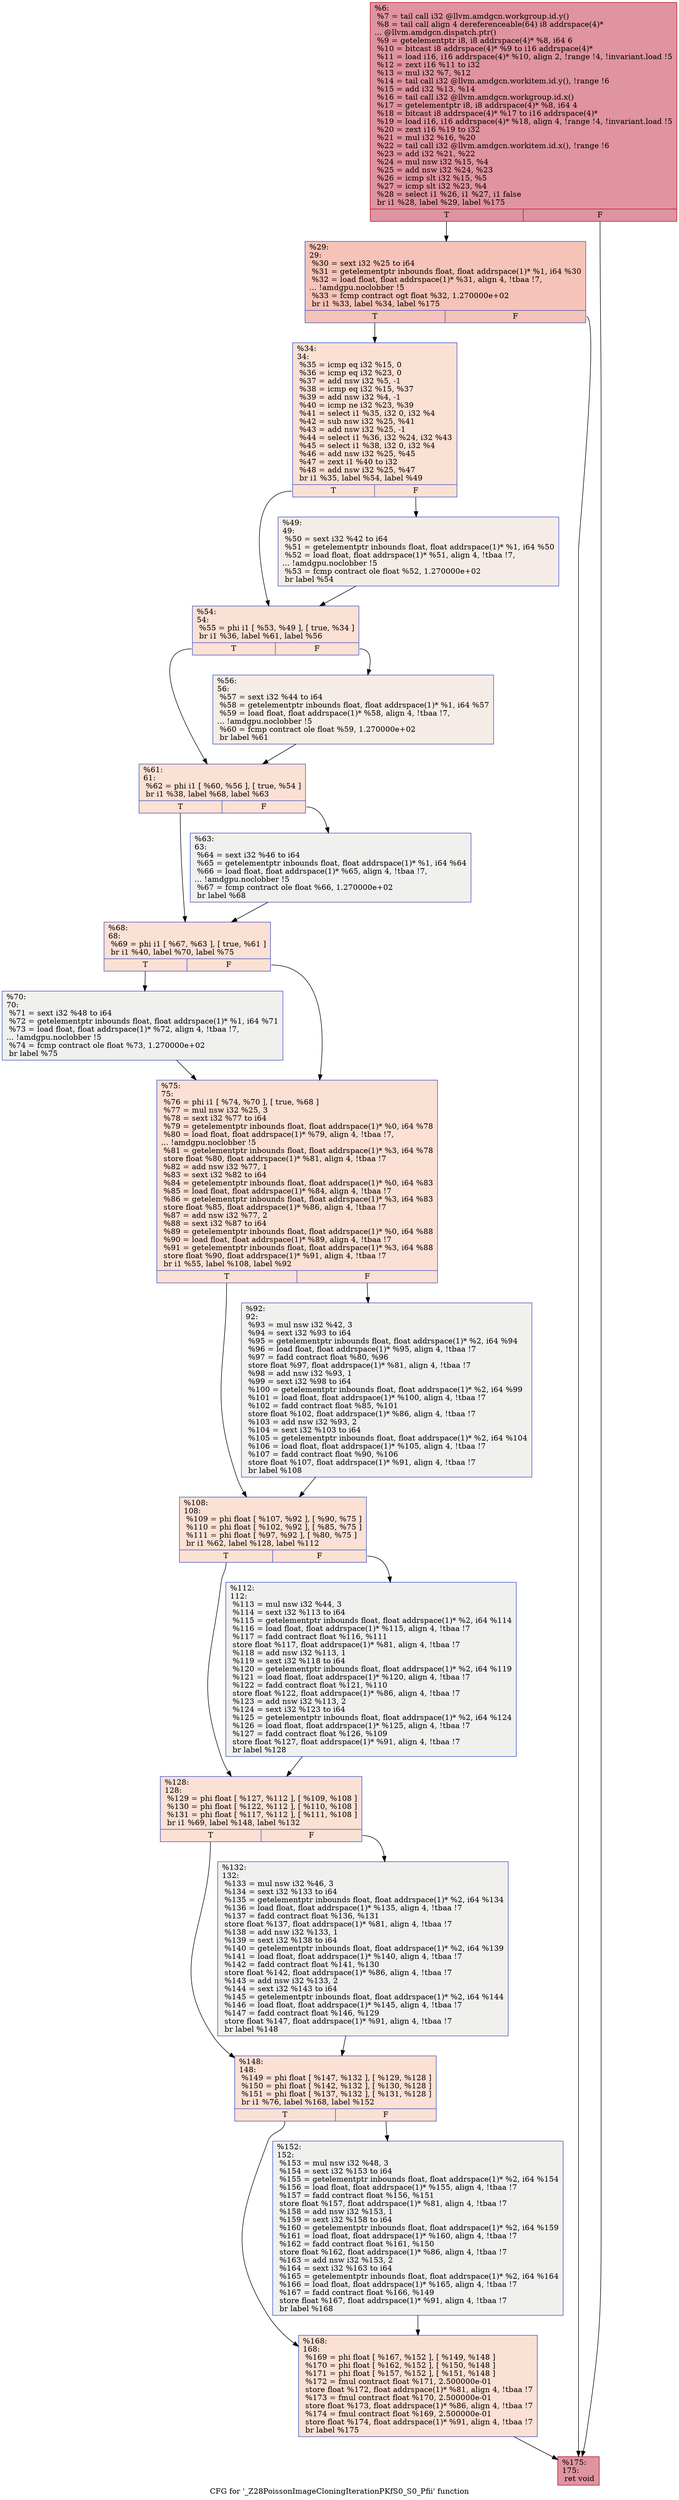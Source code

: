 digraph "CFG for '_Z28PoissonImageCloningIterationPKfS0_S0_Pfii' function" {
	label="CFG for '_Z28PoissonImageCloningIterationPKfS0_S0_Pfii' function";

	Node0x6142560 [shape=record,color="#b70d28ff", style=filled, fillcolor="#b70d2870",label="{%6:\l  %7 = tail call i32 @llvm.amdgcn.workgroup.id.y()\l  %8 = tail call align 4 dereferenceable(64) i8 addrspace(4)*\l... @llvm.amdgcn.dispatch.ptr()\l  %9 = getelementptr i8, i8 addrspace(4)* %8, i64 6\l  %10 = bitcast i8 addrspace(4)* %9 to i16 addrspace(4)*\l  %11 = load i16, i16 addrspace(4)* %10, align 2, !range !4, !invariant.load !5\l  %12 = zext i16 %11 to i32\l  %13 = mul i32 %7, %12\l  %14 = tail call i32 @llvm.amdgcn.workitem.id.y(), !range !6\l  %15 = add i32 %13, %14\l  %16 = tail call i32 @llvm.amdgcn.workgroup.id.x()\l  %17 = getelementptr i8, i8 addrspace(4)* %8, i64 4\l  %18 = bitcast i8 addrspace(4)* %17 to i16 addrspace(4)*\l  %19 = load i16, i16 addrspace(4)* %18, align 4, !range !4, !invariant.load !5\l  %20 = zext i16 %19 to i32\l  %21 = mul i32 %16, %20\l  %22 = tail call i32 @llvm.amdgcn.workitem.id.x(), !range !6\l  %23 = add i32 %21, %22\l  %24 = mul nsw i32 %15, %4\l  %25 = add nsw i32 %24, %23\l  %26 = icmp slt i32 %15, %5\l  %27 = icmp slt i32 %23, %4\l  %28 = select i1 %26, i1 %27, i1 false\l  br i1 %28, label %29, label %175\l|{<s0>T|<s1>F}}"];
	Node0x6142560:s0 -> Node0x6146140;
	Node0x6142560:s1 -> Node0x61461d0;
	Node0x6146140 [shape=record,color="#3d50c3ff", style=filled, fillcolor="#e8765c70",label="{%29:\l29:                                               \l  %30 = sext i32 %25 to i64\l  %31 = getelementptr inbounds float, float addrspace(1)* %1, i64 %30\l  %32 = load float, float addrspace(1)* %31, align 4, !tbaa !7,\l... !amdgpu.noclobber !5\l  %33 = fcmp contract ogt float %32, 1.270000e+02\l  br i1 %33, label %34, label %175\l|{<s0>T|<s1>F}}"];
	Node0x6146140:s0 -> Node0x6147260;
	Node0x6146140:s1 -> Node0x61461d0;
	Node0x6147260 [shape=record,color="#3d50c3ff", style=filled, fillcolor="#f7b99e70",label="{%34:\l34:                                               \l  %35 = icmp eq i32 %15, 0\l  %36 = icmp eq i32 %23, 0\l  %37 = add nsw i32 %5, -1\l  %38 = icmp eq i32 %15, %37\l  %39 = add nsw i32 %4, -1\l  %40 = icmp ne i32 %23, %39\l  %41 = select i1 %35, i32 0, i32 %4\l  %42 = sub nsw i32 %25, %41\l  %43 = add nsw i32 %25, -1\l  %44 = select i1 %36, i32 %24, i32 %43\l  %45 = select i1 %38, i32 0, i32 %4\l  %46 = add nsw i32 %25, %45\l  %47 = zext i1 %40 to i32\l  %48 = add nsw i32 %25, %47\l  br i1 %35, label %54, label %49\l|{<s0>T|<s1>F}}"];
	Node0x6147260:s0 -> Node0x6147bb0;
	Node0x6147260:s1 -> Node0x6147c00;
	Node0x6147c00 [shape=record,color="#3d50c3ff", style=filled, fillcolor="#ead5c970",label="{%49:\l49:                                               \l  %50 = sext i32 %42 to i64\l  %51 = getelementptr inbounds float, float addrspace(1)* %1, i64 %50\l  %52 = load float, float addrspace(1)* %51, align 4, !tbaa !7,\l... !amdgpu.noclobber !5\l  %53 = fcmp contract ole float %52, 1.270000e+02\l  br label %54\l}"];
	Node0x6147c00 -> Node0x6147bb0;
	Node0x6147bb0 [shape=record,color="#3d50c3ff", style=filled, fillcolor="#f7b99e70",label="{%54:\l54:                                               \l  %55 = phi i1 [ %53, %49 ], [ true, %34 ]\l  br i1 %36, label %61, label %56\l|{<s0>T|<s1>F}}"];
	Node0x6147bb0:s0 -> Node0x61486b0;
	Node0x6147bb0:s1 -> Node0x6148700;
	Node0x6148700 [shape=record,color="#3d50c3ff", style=filled, fillcolor="#ead5c970",label="{%56:\l56:                                               \l  %57 = sext i32 %44 to i64\l  %58 = getelementptr inbounds float, float addrspace(1)* %1, i64 %57\l  %59 = load float, float addrspace(1)* %58, align 4, !tbaa !7,\l... !amdgpu.noclobber !5\l  %60 = fcmp contract ole float %59, 1.270000e+02\l  br label %61\l}"];
	Node0x6148700 -> Node0x61486b0;
	Node0x61486b0 [shape=record,color="#3d50c3ff", style=filled, fillcolor="#f7b99e70",label="{%61:\l61:                                               \l  %62 = phi i1 [ %60, %56 ], [ true, %54 ]\l  br i1 %38, label %68, label %63\l|{<s0>T|<s1>F}}"];
	Node0x61486b0:s0 -> Node0x6148ba0;
	Node0x61486b0:s1 -> Node0x6148bf0;
	Node0x6148bf0 [shape=record,color="#3d50c3ff", style=filled, fillcolor="#dedcdb70",label="{%63:\l63:                                               \l  %64 = sext i32 %46 to i64\l  %65 = getelementptr inbounds float, float addrspace(1)* %1, i64 %64\l  %66 = load float, float addrspace(1)* %65, align 4, !tbaa !7,\l... !amdgpu.noclobber !5\l  %67 = fcmp contract ole float %66, 1.270000e+02\l  br label %68\l}"];
	Node0x6148bf0 -> Node0x6148ba0;
	Node0x6148ba0 [shape=record,color="#3d50c3ff", style=filled, fillcolor="#f7b99e70",label="{%68:\l68:                                               \l  %69 = phi i1 [ %67, %63 ], [ true, %61 ]\l  br i1 %40, label %70, label %75\l|{<s0>T|<s1>F}}"];
	Node0x6148ba0:s0 -> Node0x6149260;
	Node0x6148ba0:s1 -> Node0x61492b0;
	Node0x6149260 [shape=record,color="#3d50c3ff", style=filled, fillcolor="#dedcdb70",label="{%70:\l70:                                               \l  %71 = sext i32 %48 to i64\l  %72 = getelementptr inbounds float, float addrspace(1)* %1, i64 %71\l  %73 = load float, float addrspace(1)* %72, align 4, !tbaa !7,\l... !amdgpu.noclobber !5\l  %74 = fcmp contract ole float %73, 1.270000e+02\l  br label %75\l}"];
	Node0x6149260 -> Node0x61492b0;
	Node0x61492b0 [shape=record,color="#3d50c3ff", style=filled, fillcolor="#f7b99e70",label="{%75:\l75:                                               \l  %76 = phi i1 [ %74, %70 ], [ true, %68 ]\l  %77 = mul nsw i32 %25, 3\l  %78 = sext i32 %77 to i64\l  %79 = getelementptr inbounds float, float addrspace(1)* %0, i64 %78\l  %80 = load float, float addrspace(1)* %79, align 4, !tbaa !7,\l... !amdgpu.noclobber !5\l  %81 = getelementptr inbounds float, float addrspace(1)* %3, i64 %78\l  store float %80, float addrspace(1)* %81, align 4, !tbaa !7\l  %82 = add nsw i32 %77, 1\l  %83 = sext i32 %82 to i64\l  %84 = getelementptr inbounds float, float addrspace(1)* %0, i64 %83\l  %85 = load float, float addrspace(1)* %84, align 4, !tbaa !7\l  %86 = getelementptr inbounds float, float addrspace(1)* %3, i64 %83\l  store float %85, float addrspace(1)* %86, align 4, !tbaa !7\l  %87 = add nsw i32 %77, 2\l  %88 = sext i32 %87 to i64\l  %89 = getelementptr inbounds float, float addrspace(1)* %0, i64 %88\l  %90 = load float, float addrspace(1)* %89, align 4, !tbaa !7\l  %91 = getelementptr inbounds float, float addrspace(1)* %3, i64 %88\l  store float %90, float addrspace(1)* %91, align 4, !tbaa !7\l  br i1 %55, label %108, label %92\l|{<s0>T|<s1>F}}"];
	Node0x61492b0:s0 -> Node0x614a170;
	Node0x61492b0:s1 -> Node0x614a200;
	Node0x614a200 [shape=record,color="#3d50c3ff", style=filled, fillcolor="#dedcdb70",label="{%92:\l92:                                               \l  %93 = mul nsw i32 %42, 3\l  %94 = sext i32 %93 to i64\l  %95 = getelementptr inbounds float, float addrspace(1)* %2, i64 %94\l  %96 = load float, float addrspace(1)* %95, align 4, !tbaa !7\l  %97 = fadd contract float %80, %96\l  store float %97, float addrspace(1)* %81, align 4, !tbaa !7\l  %98 = add nsw i32 %93, 1\l  %99 = sext i32 %98 to i64\l  %100 = getelementptr inbounds float, float addrspace(1)* %2, i64 %99\l  %101 = load float, float addrspace(1)* %100, align 4, !tbaa !7\l  %102 = fadd contract float %85, %101\l  store float %102, float addrspace(1)* %86, align 4, !tbaa !7\l  %103 = add nsw i32 %93, 2\l  %104 = sext i32 %103 to i64\l  %105 = getelementptr inbounds float, float addrspace(1)* %2, i64 %104\l  %106 = load float, float addrspace(1)* %105, align 4, !tbaa !7\l  %107 = fadd contract float %90, %106\l  store float %107, float addrspace(1)* %91, align 4, !tbaa !7\l  br label %108\l}"];
	Node0x614a200 -> Node0x614a170;
	Node0x614a170 [shape=record,color="#3d50c3ff", style=filled, fillcolor="#f7b99e70",label="{%108:\l108:                                              \l  %109 = phi float [ %107, %92 ], [ %90, %75 ]\l  %110 = phi float [ %102, %92 ], [ %85, %75 ]\l  %111 = phi float [ %97, %92 ], [ %80, %75 ]\l  br i1 %62, label %128, label %112\l|{<s0>T|<s1>F}}"];
	Node0x614a170:s0 -> Node0x614af50;
	Node0x614a170:s1 -> Node0x614afa0;
	Node0x614afa0 [shape=record,color="#3d50c3ff", style=filled, fillcolor="#dedcdb70",label="{%112:\l112:                                              \l  %113 = mul nsw i32 %44, 3\l  %114 = sext i32 %113 to i64\l  %115 = getelementptr inbounds float, float addrspace(1)* %2, i64 %114\l  %116 = load float, float addrspace(1)* %115, align 4, !tbaa !7\l  %117 = fadd contract float %116, %111\l  store float %117, float addrspace(1)* %81, align 4, !tbaa !7\l  %118 = add nsw i32 %113, 1\l  %119 = sext i32 %118 to i64\l  %120 = getelementptr inbounds float, float addrspace(1)* %2, i64 %119\l  %121 = load float, float addrspace(1)* %120, align 4, !tbaa !7\l  %122 = fadd contract float %121, %110\l  store float %122, float addrspace(1)* %86, align 4, !tbaa !7\l  %123 = add nsw i32 %113, 2\l  %124 = sext i32 %123 to i64\l  %125 = getelementptr inbounds float, float addrspace(1)* %2, i64 %124\l  %126 = load float, float addrspace(1)* %125, align 4, !tbaa !7\l  %127 = fadd contract float %126, %109\l  store float %127, float addrspace(1)* %91, align 4, !tbaa !7\l  br label %128\l}"];
	Node0x614afa0 -> Node0x614af50;
	Node0x614af50 [shape=record,color="#3d50c3ff", style=filled, fillcolor="#f7b99e70",label="{%128:\l128:                                              \l  %129 = phi float [ %127, %112 ], [ %109, %108 ]\l  %130 = phi float [ %122, %112 ], [ %110, %108 ]\l  %131 = phi float [ %117, %112 ], [ %111, %108 ]\l  br i1 %69, label %148, label %132\l|{<s0>T|<s1>F}}"];
	Node0x614af50:s0 -> Node0x6148fb0;
	Node0x614af50:s1 -> Node0x6149000;
	Node0x6149000 [shape=record,color="#3d50c3ff", style=filled, fillcolor="#dedcdb70",label="{%132:\l132:                                              \l  %133 = mul nsw i32 %46, 3\l  %134 = sext i32 %133 to i64\l  %135 = getelementptr inbounds float, float addrspace(1)* %2, i64 %134\l  %136 = load float, float addrspace(1)* %135, align 4, !tbaa !7\l  %137 = fadd contract float %136, %131\l  store float %137, float addrspace(1)* %81, align 4, !tbaa !7\l  %138 = add nsw i32 %133, 1\l  %139 = sext i32 %138 to i64\l  %140 = getelementptr inbounds float, float addrspace(1)* %2, i64 %139\l  %141 = load float, float addrspace(1)* %140, align 4, !tbaa !7\l  %142 = fadd contract float %141, %130\l  store float %142, float addrspace(1)* %86, align 4, !tbaa !7\l  %143 = add nsw i32 %133, 2\l  %144 = sext i32 %143 to i64\l  %145 = getelementptr inbounds float, float addrspace(1)* %2, i64 %144\l  %146 = load float, float addrspace(1)* %145, align 4, !tbaa !7\l  %147 = fadd contract float %146, %129\l  store float %147, float addrspace(1)* %91, align 4, !tbaa !7\l  br label %148\l}"];
	Node0x6149000 -> Node0x6148fb0;
	Node0x6148fb0 [shape=record,color="#3d50c3ff", style=filled, fillcolor="#f7b99e70",label="{%148:\l148:                                              \l  %149 = phi float [ %147, %132 ], [ %129, %128 ]\l  %150 = phi float [ %142, %132 ], [ %130, %128 ]\l  %151 = phi float [ %137, %132 ], [ %131, %128 ]\l  br i1 %76, label %168, label %152\l|{<s0>T|<s1>F}}"];
	Node0x6148fb0:s0 -> Node0x614ce30;
	Node0x6148fb0:s1 -> Node0x614ce80;
	Node0x614ce80 [shape=record,color="#3d50c3ff", style=filled, fillcolor="#dedcdb70",label="{%152:\l152:                                              \l  %153 = mul nsw i32 %48, 3\l  %154 = sext i32 %153 to i64\l  %155 = getelementptr inbounds float, float addrspace(1)* %2, i64 %154\l  %156 = load float, float addrspace(1)* %155, align 4, !tbaa !7\l  %157 = fadd contract float %156, %151\l  store float %157, float addrspace(1)* %81, align 4, !tbaa !7\l  %158 = add nsw i32 %153, 1\l  %159 = sext i32 %158 to i64\l  %160 = getelementptr inbounds float, float addrspace(1)* %2, i64 %159\l  %161 = load float, float addrspace(1)* %160, align 4, !tbaa !7\l  %162 = fadd contract float %161, %150\l  store float %162, float addrspace(1)* %86, align 4, !tbaa !7\l  %163 = add nsw i32 %153, 2\l  %164 = sext i32 %163 to i64\l  %165 = getelementptr inbounds float, float addrspace(1)* %2, i64 %164\l  %166 = load float, float addrspace(1)* %165, align 4, !tbaa !7\l  %167 = fadd contract float %166, %149\l  store float %167, float addrspace(1)* %91, align 4, !tbaa !7\l  br label %168\l}"];
	Node0x614ce80 -> Node0x614ce30;
	Node0x614ce30 [shape=record,color="#3d50c3ff", style=filled, fillcolor="#f7b99e70",label="{%168:\l168:                                              \l  %169 = phi float [ %167, %152 ], [ %149, %148 ]\l  %170 = phi float [ %162, %152 ], [ %150, %148 ]\l  %171 = phi float [ %157, %152 ], [ %151, %148 ]\l  %172 = fmul contract float %171, 2.500000e-01\l  store float %172, float addrspace(1)* %81, align 4, !tbaa !7\l  %173 = fmul contract float %170, 2.500000e-01\l  store float %173, float addrspace(1)* %86, align 4, !tbaa !7\l  %174 = fmul contract float %169, 2.500000e-01\l  store float %174, float addrspace(1)* %91, align 4, !tbaa !7\l  br label %175\l}"];
	Node0x614ce30 -> Node0x61461d0;
	Node0x61461d0 [shape=record,color="#b70d28ff", style=filled, fillcolor="#b70d2870",label="{%175:\l175:                                              \l  ret void\l}"];
}

